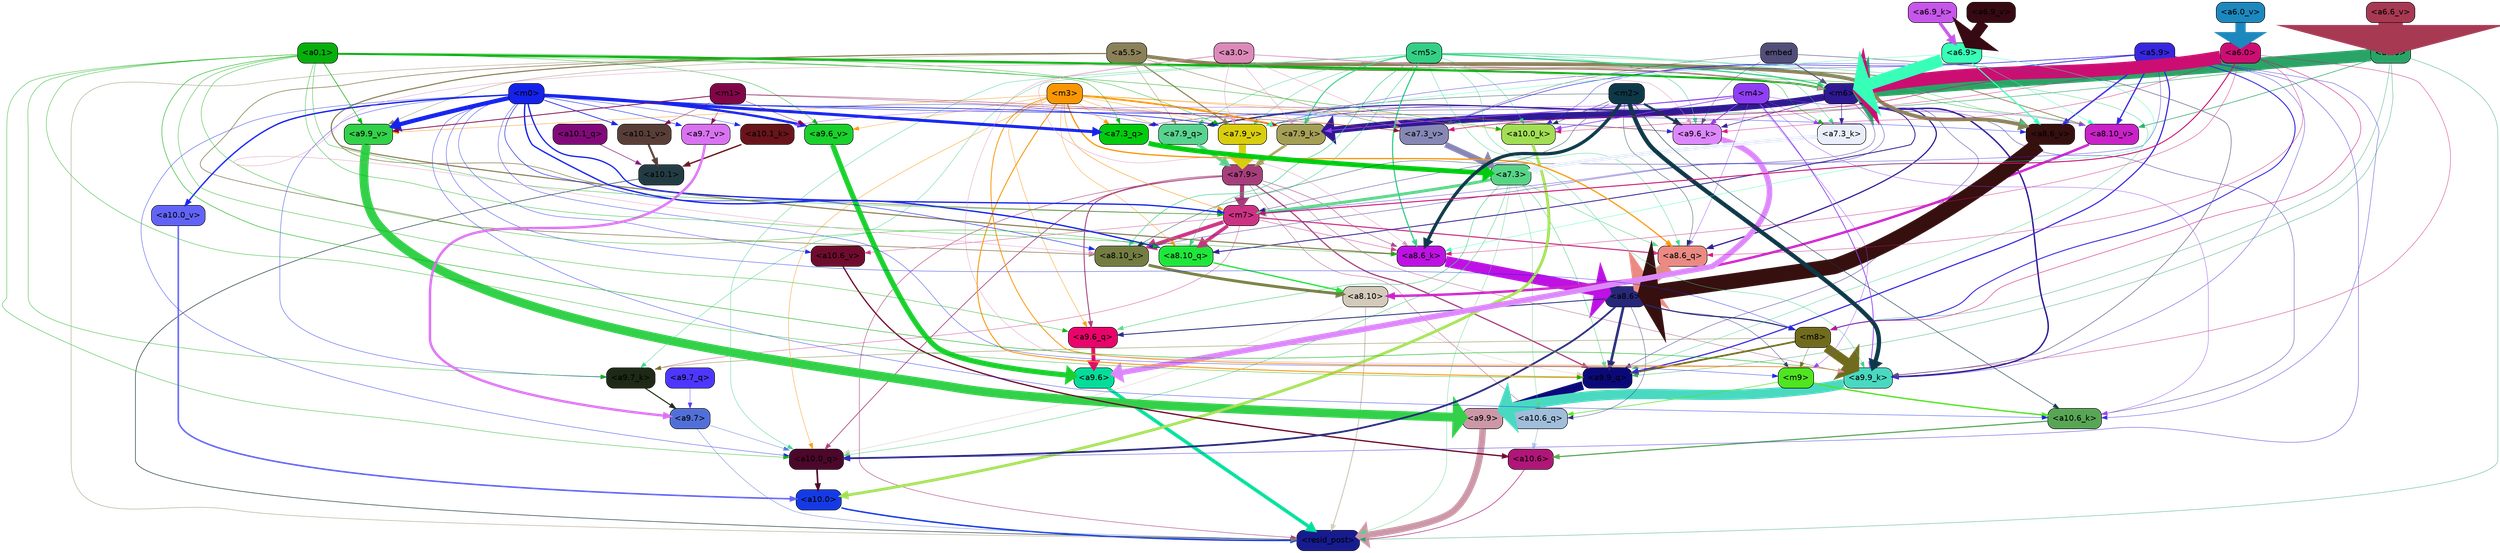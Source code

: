 strict digraph "" {
	graph [bgcolor=transparent,
		layout=dot,
		overlap=false,
		splines=true
	];
	"<a10.6>"	[color=black,
		fillcolor="#af1677",
		fontname=Helvetica,
		shape=box,
		style="filled, rounded"];
	"<resid_post>"	[color=black,
		fillcolor="#161b8f",
		fontname=Helvetica,
		shape=box,
		style="filled, rounded"];
	"<a10.6>" -> "<resid_post>"	[color="#af1677",
		penwidth=0.9498605728149414];
	"<a10.1>"	[color=black,
		fillcolor="#233c44",
		fontname=Helvetica,
		shape=box,
		style="filled, rounded"];
	"<a10.1>" -> "<resid_post>"	[color="#233c44",
		penwidth=1.0084514617919922];
	"<a10.0>"	[color=black,
		fillcolor="#153ae5",
		fontname=Helvetica,
		shape=box,
		style="filled, rounded"];
	"<a10.0>" -> "<resid_post>"	[color="#153ae5",
		penwidth=2.5814952850341797];
	"<a9.9>"	[color=black,
		fillcolor="#cc98a8",
		fontname=Helvetica,
		shape=box,
		style="filled, rounded"];
	"<a9.9>" -> "<resid_post>"	[color="#cc98a8",
		penwidth=11.610888481140137];
	"<a9.7>"	[color=black,
		fillcolor="#5170d7",
		fontname=Helvetica,
		shape=box,
		style="filled, rounded"];
	"<a9.7>" -> "<resid_post>"	[color="#5170d7",
		penwidth=0.6];
	"<a10.0_q>"	[color=black,
		fillcolor="#4c072b",
		fontname=Helvetica,
		shape=box,
		style="filled, rounded"];
	"<a9.7>" -> "<a10.0_q>"	[color="#5170d7",
		penwidth=0.6];
	"<a9.6>"	[color=black,
		fillcolor="#03dd9a",
		fontname=Helvetica,
		shape=box,
		style="filled, rounded"];
	"<a9.6>" -> "<resid_post>"	[color="#03dd9a",
		penwidth=6.121421813964844];
	"<a8.10>"	[color=black,
		fillcolor="#d3cabb",
		fontname=Helvetica,
		shape=box,
		style="filled, rounded"];
	"<a8.10>" -> "<resid_post>"	[color="#d3cabb",
		penwidth=1.7841739654541016];
	"<a8.10>" -> "<a10.0_q>"	[color="#d3cabb",
		penwidth=0.6612663269042969];
	"<a9.9_q>"	[color=black,
		fillcolor="#0a097a",
		fontname=Helvetica,
		shape=box,
		style="filled, rounded"];
	"<a8.10>" -> "<a9.9_q>"	[color="#d3cabb",
		penwidth=0.6];
	"<a7.9>"	[color=black,
		fillcolor="#a63e7b",
		fontname=Helvetica,
		shape=box,
		style="filled, rounded"];
	"<a7.9>" -> "<resid_post>"	[color="#a63e7b",
		penwidth=0.8109169006347656];
	"<a10.6_q>"	[color=black,
		fillcolor="#a0bdda",
		fontname=Helvetica,
		shape=box,
		style="filled, rounded"];
	"<a7.9>" -> "<a10.6_q>"	[color="#a63e7b",
		penwidth=0.6];
	"<a7.9>" -> "<a10.0_q>"	[color="#a63e7b",
		penwidth=1.19378662109375];
	"<m7>"	[color=black,
		fillcolor="#cc3284",
		fontname=Helvetica,
		shape=box,
		style="filled, rounded"];
	"<a7.9>" -> "<m7>"	[color="#a63e7b",
		penwidth=7.3899383544921875];
	"<a7.9>" -> "<a9.9_q>"	[color="#a63e7b",
		penwidth=2.1764984130859375];
	"<a9.6_q>"	[color=black,
		fillcolor="#ea036b",
		fontname=Helvetica,
		shape=box,
		style="filled, rounded"];
	"<a7.9>" -> "<a9.6_q>"	[color="#a63e7b",
		penwidth=1.6184196472167969];
	"<a9.9_k>"	[color=black,
		fillcolor="#49d9c0",
		fontname=Helvetica,
		shape=box,
		style="filled, rounded"];
	"<a7.9>" -> "<a9.9_k>"	[color="#a63e7b",
		penwidth=0.6];
	"<a8.6_k>"	[color=black,
		fillcolor="#be11e3",
		fontname=Helvetica,
		shape=box,
		style="filled, rounded"];
	"<a7.9>" -> "<a8.6_k>"	[color="#a63e7b",
		penwidth=0.7570610046386719];
	"<a7.3>"	[color=black,
		fillcolor="#57d486",
		fontname=Helvetica,
		shape=box,
		style="filled, rounded"];
	"<a7.3>" -> "<resid_post>"	[color="#57d486",
		penwidth=0.6];
	"<a7.3>" -> "<a10.6_q>"	[color="#57d486",
		penwidth=0.6];
	"<a7.3>" -> "<a10.0_q>"	[color="#57d486",
		penwidth=0.8208656311035156];
	"<a7.3>" -> "<m7>"	[color="#57d486",
		penwidth=5.189311981201172];
	"<a7.3>" -> "<a9.9_q>"	[color="#57d486",
		penwidth=0.8119163513183594];
	"<a7.3>" -> "<a9.6_q>"	[color="#57d486",
		penwidth=0.9649925231933594];
	"<a8.6_q>"	[color=black,
		fillcolor="#ea8a82",
		fontname=Helvetica,
		shape=box,
		style="filled, rounded"];
	"<a7.3>" -> "<a8.6_q>"	[color="#57d486",
		penwidth=0.7801322937011719];
	"<a6.6>"	[color=black,
		fillcolor="#2aa466",
		fontname=Helvetica,
		shape=box,
		style="filled, rounded"];
	"<a6.6>" -> "<resid_post>"	[color="#2aa466",
		penwidth=0.6];
	"<m6>"	[color=black,
		fillcolor="#2e1991",
		fontname=Helvetica,
		shape=box,
		style="filled, rounded"];
	"<a6.6>" -> "<m6>"	[color="#2aa466",
		penwidth=21.6163272857666];
	"<m8>"	[color=black,
		fillcolor="#706b1d",
		fontname=Helvetica,
		shape=box,
		style="filled, rounded"];
	"<a6.6>" -> "<m8>"	[color="#2aa466",
		penwidth=0.6];
	"<a6.6>" -> "<a9.9_q>"	[color="#2aa466",
		penwidth=0.6];
	"<a8.10_v>"	[color=black,
		fillcolor="#c922c8",
		fontname=Helvetica,
		shape=box,
		style="filled, rounded"];
	"<a6.6>" -> "<a8.10_v>"	[color="#2aa466",
		penwidth=1.0661506652832031];
	"<a7.3_v>"	[color=black,
		fillcolor="#8787b6",
		fontname=Helvetica,
		shape=box,
		style="filled, rounded"];
	"<a6.6>" -> "<a7.3_v>"	[color="#2aa466",
		penwidth=0.8506813049316406];
	"<a5.5>"	[color=black,
		fillcolor="#8b8158",
		fontname=Helvetica,
		shape=box,
		style="filled, rounded"];
	"<a5.5>" -> "<resid_post>"	[color="#8b8158",
		penwidth=0.6];
	"<a5.5>" -> "<m6>"	[color="#8b8158",
		penwidth=1.8430671691894531];
	"<a5.5>" -> "<m7>"	[color="#8b8158",
		penwidth=1.0865592956542969];
	"<a9.9_v>"	[color=black,
		fillcolor="#33d049",
		fontname=Helvetica,
		shape=box,
		style="filled, rounded"];
	"<a5.5>" -> "<a9.9_v>"	[color="#8b8158",
		penwidth=0.6];
	"<a8.10_k>"	[color=black,
		fillcolor="#737d41",
		fontname=Helvetica,
		shape=box,
		style="filled, rounded"];
	"<a5.5>" -> "<a8.10_k>"	[color="#8b8158",
		penwidth=1.1390800476074219];
	"<a5.5>" -> "<a8.6_k>"	[color="#8b8158",
		penwidth=2.00030517578125];
	"<a5.5>" -> "<a8.10_v>"	[color="#8b8158",
		penwidth=1.4206085205078125];
	"<a8.6_v>"	[color=black,
		fillcolor="#360f0f",
		fontname=Helvetica,
		shape=box,
		style="filled, rounded"];
	"<a5.5>" -> "<a8.6_v>"	[color="#8b8158",
		penwidth=6.534294128417969];
	"<a7.9_q>"	[color=black,
		fillcolor="#58d28f",
		fontname=Helvetica,
		shape=box,
		style="filled, rounded"];
	"<a5.5>" -> "<a7.9_q>"	[color="#8b8158",
		penwidth=0.6];
	"<a7.9_v>"	[color=black,
		fillcolor="#d9cd0f",
		fontname=Helvetica,
		shape=box,
		style="filled, rounded"];
	"<a5.5>" -> "<a7.9_v>"	[color="#8b8158",
		penwidth=2.0819549560546875];
	"<a5.5>" -> "<a7.3_v>"	[color="#8b8158",
		penwidth=0.8107681274414062];
	"<a10.6_q>" -> "<a10.6>"	[color="#a0bdda",
		penwidth=0.9244728088378906];
	"<a10.1_q>"	[color=black,
		fillcolor="#82097a",
		fontname=Helvetica,
		shape=box,
		style="filled, rounded"];
	"<a10.1_q>" -> "<a10.1>"	[color="#82097a",
		penwidth=0.9268798828125];
	"<a10.0_q>" -> "<a10.0>"	[color="#4c072b",
		penwidth=2.905670166015625];
	"<a10.6_k>"	[color=black,
		fillcolor="#58a655",
		fontname=Helvetica,
		shape=box,
		style="filled, rounded"];
	"<a10.6_k>" -> "<a10.6>"	[color="#58a655",
		penwidth=2.0319366455078125];
	"<a10.1_k>"	[color=black,
		fillcolor="#68141a",
		fontname=Helvetica,
		shape=box,
		style="filled, rounded"];
	"<a10.1_k>" -> "<a10.1>"	[color="#68141a",
		penwidth=2.4037628173828125];
	"<a10.0_k>"	[color=black,
		fillcolor="#a2de53",
		fontname=Helvetica,
		shape=box,
		style="filled, rounded"];
	"<a10.0_k>" -> "<a10.0>"	[color="#a2de53",
		penwidth=4.9319305419921875];
	"<a10.6_v>"	[color=black,
		fillcolor="#6f0c2e",
		fontname=Helvetica,
		shape=box,
		style="filled, rounded"];
	"<a10.6_v>" -> "<a10.6>"	[color="#6f0c2e",
		penwidth=2.290935516357422];
	"<a10.1_v>"	[color=black,
		fillcolor="#593e38",
		fontname=Helvetica,
		shape=box,
		style="filled, rounded"];
	"<a10.1_v>" -> "<a10.1>"	[color="#593e38",
		penwidth=3.6398468017578125];
	"<a10.0_v>"	[color=black,
		fillcolor="#6163f6",
		fontname=Helvetica,
		shape=box,
		style="filled, rounded"];
	"<a10.0_v>" -> "<a10.0>"	[color="#6163f6",
		penwidth=2.7666168212890625];
	"<m9>"	[color=black,
		fillcolor="#4fe520",
		fontname=Helvetica,
		shape=box,
		style="filled, rounded"];
	"<m9>" -> "<a10.6_q>"	[color="#4fe520",
		penwidth=1.0384025573730469];
	"<m9>" -> "<a10.6_k>"	[color="#4fe520",
		penwidth=2.371124267578125];
	"<a8.6>"	[color=black,
		fillcolor="#262979",
		fontname=Helvetica,
		shape=box,
		style="filled, rounded"];
	"<a8.6>" -> "<a10.6_q>"	[color="#262979",
		penwidth=0.6];
	"<a8.6>" -> "<a10.0_q>"	[color="#262979",
		penwidth=3.1841888427734375];
	"<a8.6>" -> "<m9>"	[color="#262979",
		penwidth=0.6];
	"<a8.6>" -> "<m8>"	[color="#262979",
		penwidth=1.972564697265625];
	"<a8.6>" -> "<a9.9_q>"	[color="#262979",
		penwidth=4.482503890991211];
	"<a8.6>" -> "<a9.6_q>"	[color="#262979",
		penwidth=1.515838623046875];
	"<m5>"	[color=black,
		fillcolor="#33d086",
		fontname=Helvetica,
		shape=box,
		style="filled, rounded"];
	"<m5>" -> "<a10.0_q>"	[color="#33d086",
		penwidth=0.6];
	"<m5>" -> "<a10.0_k>"	[color="#33d086",
		penwidth=0.6];
	"<m5>" -> "<m6>"	[color="#33d086",
		penwidth=2.143606185913086];
	"<m5>" -> "<a9.9_q>"	[color="#33d086",
		penwidth=0.6];
	"<m5>" -> "<a9.9_k>"	[color="#33d086",
		penwidth=0.6];
	"<a9.7_k>"	[color=black,
		fillcolor="#1e2916",
		fontname=Helvetica,
		shape=box,
		style="filled, rounded"];
	"<m5>" -> "<a9.7_k>"	[color="#33d086",
		penwidth=0.6];
	"<a9.6_k>"	[color=black,
		fillcolor="#dd87fc",
		fontname=Helvetica,
		shape=box,
		style="filled, rounded"];
	"<m5>" -> "<a9.6_k>"	[color="#33d086",
		penwidth=0.7197036743164062];
	"<a8.10_q>"	[color=black,
		fillcolor="#1fe63a",
		fontname=Helvetica,
		shape=box,
		style="filled, rounded"];
	"<m5>" -> "<a8.10_q>"	[color="#33d086",
		penwidth=0.7198371887207031];
	"<m5>" -> "<a8.6_q>"	[color="#33d086",
		penwidth=0.6];
	"<m5>" -> "<a8.10_k>"	[color="#33d086",
		penwidth=0.9238471984863281];
	"<m5>" -> "<a8.6_k>"	[color="#33d086",
		penwidth=2.1219520568847656];
	"<m5>" -> "<a8.6_v>"	[color="#33d086",
		penwidth=0.6];
	"<m5>" -> "<a7.9_q>"	[color="#33d086",
		penwidth=0.6];
	"<a7.9_k>"	[color=black,
		fillcolor="#a59f56",
		fontname=Helvetica,
		shape=box,
		style="filled, rounded"];
	"<m5>" -> "<a7.9_k>"	[color="#33d086",
		penwidth=1.7779998779296875];
	"<a7.3_k>"	[color=black,
		fillcolor="#e9eefa",
		fontname=Helvetica,
		shape=box,
		style="filled, rounded"];
	"<m5>" -> "<a7.3_k>"	[color="#33d086",
		penwidth=0.6];
	"<m5>" -> "<a7.9_v>"	[color="#33d086",
		penwidth=0.6];
	"<a5.9>"	[color=black,
		fillcolor="#3626df",
		fontname=Helvetica,
		shape=box,
		style="filled, rounded"];
	"<a5.9>" -> "<a10.0_q>"	[color="#3626df",
		penwidth=0.6463394165039062];
	"<a5.9>" -> "<a10.6_k>"	[color="#3626df",
		penwidth=0.6];
	"<a5.9>" -> "<a10.0_k>"	[color="#3626df",
		penwidth=0.6];
	"<a5.9>" -> "<m6>"	[color="#3626df",
		penwidth=1.4513568878173828];
	"<a5.9>" -> "<m7>"	[color="#3626df",
		penwidth=0.6];
	"<a5.9>" -> "<m8>"	[color="#3626df",
		penwidth=1.6550712585449219];
	"<a5.9>" -> "<a9.9_q>"	[color="#3626df",
		penwidth=2.019031524658203];
	"<a5.9>" -> "<a9.9_k>"	[color="#3626df",
		penwidth=0.6];
	"<a5.9>" -> "<a8.10_v>"	[color="#3626df",
		penwidth=2.2765426635742188];
	"<a5.9>" -> "<a8.6_v>"	[color="#3626df",
		penwidth=2.4934005737304688];
	"<a5.9>" -> "<a7.9_v>"	[color="#3626df",
		penwidth=0.6];
	"<a5.9>" -> "<a7.3_v>"	[color="#3626df",
		penwidth=0.9861984252929688];
	"<m3>"	[color=black,
		fillcolor="#fa9604",
		fontname=Helvetica,
		shape=box,
		style="filled, rounded"];
	"<m3>" -> "<a10.0_q>"	[color="#fa9604",
		penwidth=0.6597442626953125];
	"<m3>" -> "<a10.0_k>"	[color="#fa9604",
		penwidth=0.6506614685058594];
	"<m3>" -> "<m7>"	[color="#fa9604",
		penwidth=0.7659339904785156];
	"<m3>" -> "<a9.9_q>"	[color="#fa9604",
		penwidth=1.6276321411132812];
	"<m3>" -> "<a9.6_q>"	[color="#fa9604",
		penwidth=0.6724472045898438];
	"<m3>" -> "<a9.9_k>"	[color="#fa9604",
		penwidth=1.4574642181396484];
	"<m3>" -> "<a9.6_k>"	[color="#fa9604",
		penwidth=0.6];
	"<m3>" -> "<a9.9_v>"	[color="#fa9604",
		penwidth=0.6589469909667969];
	"<a9.6_v>"	[color=black,
		fillcolor="#19d02c",
		fontname=Helvetica,
		shape=box,
		style="filled, rounded"];
	"<m3>" -> "<a9.6_v>"	[color="#fa9604",
		penwidth=0.6];
	"<m3>" -> "<a8.10_q>"	[color="#fa9604",
		penwidth=0.6];
	"<m3>" -> "<a8.6_q>"	[color="#fa9604",
		penwidth=2.1676406860351562];
	"<m3>" -> "<a7.9_q>"	[color="#fa9604",
		penwidth=0.6];
	"<a7.3_q>"	[color=black,
		fillcolor="#01cb0f",
		fontname=Helvetica,
		shape=box,
		style="filled, rounded"];
	"<m3>" -> "<a7.3_q>"	[color="#fa9604",
		penwidth=0.6];
	"<m3>" -> "<a7.9_k>"	[color="#fa9604",
		penwidth=2.978912353515625];
	"<m3>" -> "<a7.9_v>"	[color="#fa9604",
		penwidth=0.6];
	"<m3>" -> "<a7.3_v>"	[color="#fa9604",
		penwidth=0.6];
	"<m0>"	[color=black,
		fillcolor="#1422eb",
		fontname=Helvetica,
		shape=box,
		style="filled, rounded"];
	"<m0>" -> "<a10.0_q>"	[color="#1422eb",
		penwidth=0.6];
	"<m0>" -> "<a10.6_k>"	[color="#1422eb",
		penwidth=0.6];
	"<m0>" -> "<a10.1_k>"	[color="#1422eb",
		penwidth=0.6];
	"<m0>" -> "<a10.6_v>"	[color="#1422eb",
		penwidth=0.6];
	"<m0>" -> "<a10.1_v>"	[color="#1422eb",
		penwidth=1.3360328674316406];
	"<m0>" -> "<a10.0_v>"	[color="#1422eb",
		penwidth=2.4083595275878906];
	"<m0>" -> "<m9>"	[color="#1422eb",
		penwidth=0.6];
	"<m0>" -> "<m7>"	[color="#1422eb",
		penwidth=2.224945068359375];
	"<m0>" -> "<m8>"	[color="#1422eb",
		penwidth=0.6];
	"<m0>" -> "<a9.7_k>"	[color="#1422eb",
		penwidth=0.6];
	"<m0>" -> "<a9.6_k>"	[color="#1422eb",
		penwidth=0.6];
	"<m0>" -> "<a9.9_v>"	[color="#1422eb",
		penwidth=7.537467956542969];
	"<a9.7_v>"	[color=black,
		fillcolor="#d972f0",
		fontname=Helvetica,
		shape=box,
		style="filled, rounded"];
	"<m0>" -> "<a9.7_v>"	[color="#1422eb",
		penwidth=0.8575286865234375];
	"<m0>" -> "<a9.6_v>"	[color="#1422eb",
		penwidth=4.1688385009765625];
	"<m0>" -> "<a8.10_q>"	[color="#1422eb",
		penwidth=2.3761940002441406];
	"<m0>" -> "<a8.10_k>"	[color="#1422eb",
		penwidth=0.9220962524414062];
	"<m0>" -> "<a8.6_v>"	[color="#1422eb",
		penwidth=0.6];
	"<m0>" -> "<a7.9_q>"	[color="#1422eb",
		penwidth=0.6];
	"<m0>" -> "<a7.3_q>"	[color="#1422eb",
		penwidth=5.264301300048828];
	"<m0>" -> "<a7.9_v>"	[color="#1422eb",
		penwidth=1.2114486694335938];
	"<a0.1>"	[color=black,
		fillcolor="#06af0b",
		fontname=Helvetica,
		shape=box,
		style="filled, rounded"];
	"<a0.1>" -> "<a10.0_q>"	[color="#06af0b",
		penwidth=0.6];
	"<a0.1>" -> "<a10.0_k>"	[color="#06af0b",
		penwidth=0.6768684387207031];
	"<a0.1>" -> "<m6>"	[color="#06af0b",
		penwidth=3.4290084838867188];
	"<a0.1>" -> "<m7>"	[color="#06af0b",
		penwidth=0.6];
	"<a0.1>" -> "<a9.9_q>"	[color="#06af0b",
		penwidth=0.6];
	"<a0.1>" -> "<a9.6_q>"	[color="#06af0b",
		penwidth=0.6];
	"<a0.1>" -> "<a9.9_k>"	[color="#06af0b",
		penwidth=0.81341552734375];
	"<a0.1>" -> "<a9.7_k>"	[color="#06af0b",
		penwidth=0.6];
	"<a0.1>" -> "<a9.9_v>"	[color="#06af0b",
		penwidth=1.062591552734375];
	"<a0.1>" -> "<a9.6_v>"	[color="#06af0b",
		penwidth=0.6];
	"<a0.1>" -> "<a8.10_q>"	[color="#06af0b",
		penwidth=0.6];
	"<a0.1>" -> "<a8.6_k>"	[color="#06af0b",
		penwidth=0.6];
	"<a0.1>" -> "<a8.10_v>"	[color="#06af0b",
		penwidth=0.6];
	"<a0.1>" -> "<a7.3_q>"	[color="#06af0b",
		penwidth=0.6];
	"<a0.1>" -> "<a7.3_k>"	[color="#06af0b",
		penwidth=0.6];
	"<a0.1>" -> "<a7.9_v>"	[color="#06af0b",
		penwidth=0.6];
	"<m6>" -> "<a10.6_k>"	[color="#2e1991",
		penwidth=0.6];
	"<m6>" -> "<m7>"	[color="#2e1991",
		penwidth=0.6];
	"<m6>" -> "<a9.9_q>"	[color="#2e1991",
		penwidth=0.6];
	"<m6>" -> "<a9.9_k>"	[color="#2e1991",
		penwidth=2.533975601196289];
	"<m6>" -> "<a9.6_k>"	[color="#2e1991",
		penwidth=0.9471282958984375];
	"<m6>" -> "<a8.10_q>"	[color="#2e1991",
		penwidth=1.4854621887207031];
	"<m6>" -> "<a8.6_q>"	[color="#2e1991",
		penwidth=2.0796165466308594];
	"<m6>" -> "<a8.10_k>"	[color="#2e1991",
		penwidth=0.6];
	"<m6>" -> "<a7.9_q>"	[color="#2e1991",
		penwidth=1.9016571044921875];
	"<m6>" -> "<a7.3_q>"	[color="#2e1991",
		penwidth=0.6];
	"<m6>" -> "<a7.9_k>"	[color="#2e1991",
		penwidth=12.277053833007812];
	"<m6>" -> "<a7.3_k>"	[color="#2e1991",
		penwidth=0.8951148986816406];
	"<m6>" -> "<a7.9_v>"	[color="#2e1991",
		penwidth=0.8897933959960938];
	"<m4>"	[color=black,
		fillcolor="#8f3ef4",
		fontname=Helvetica,
		shape=box,
		style="filled, rounded"];
	"<m4>" -> "<a10.6_k>"	[color="#8f3ef4",
		penwidth=0.6];
	"<m4>" -> "<a10.1_k>"	[color="#8f3ef4",
		penwidth=0.6];
	"<m4>" -> "<a10.0_k>"	[color="#8f3ef4",
		penwidth=1.230804443359375];
	"<m4>" -> "<m9>"	[color="#8f3ef4",
		penwidth=0.6];
	"<m4>" -> "<a9.9_k>"	[color="#8f3ef4",
		penwidth=1.3186264038085938];
	"<m4>" -> "<a9.6_k>"	[color="#8f3ef4",
		penwidth=1.3722038269042969];
	"<m4>" -> "<a8.6_q>"	[color="#8f3ef4",
		penwidth=0.6];
	"<m4>" -> "<a8.10_v>"	[color="#8f3ef4",
		penwidth=0.6];
	"<m4>" -> "<a7.9_k>"	[color="#8f3ef4",
		penwidth=1.5913276672363281];
	"<m4>" -> "<a7.3_k>"	[color="#8f3ef4",
		penwidth=0.6];
	"<m2>"	[color=black,
		fillcolor="#0d3848",
		fontname=Helvetica,
		shape=box,
		style="filled, rounded"];
	"<m2>" -> "<a10.6_k>"	[color="#0d3848",
		penwidth=0.8380241394042969];
	"<m2>" -> "<a10.0_k>"	[color="#0d3848",
		penwidth=0.6622200012207031];
	"<m2>" -> "<a9.9_k>"	[color="#0d3848",
		penwidth=7.476325988769531];
	"<m2>" -> "<a9.6_k>"	[color="#0d3848",
		penwidth=3.761505126953125];
	"<m2>" -> "<a8.6_q>"	[color="#0d3848",
		penwidth=0.6];
	"<m2>" -> "<a8.10_k>"	[color="#0d3848",
		penwidth=0.6];
	"<m2>" -> "<a8.6_k>"	[color="#0d3848",
		penwidth=5.699577331542969];
	"<m2>" -> "<a7.9_q>"	[color="#0d3848",
		penwidth=0.6];
	"<a6.0>"	[color=black,
		fillcolor="#cc0e73",
		fontname=Helvetica,
		shape=box,
		style="filled, rounded"];
	"<a6.0>" -> "<a10.0_k>"	[color="#cc0e73",
		penwidth=0.6];
	"<a6.0>" -> "<m6>"	[color="#cc0e73",
		penwidth=23.31447410583496];
	"<a6.0>" -> "<m7>"	[color="#cc0e73",
		penwidth=1.694061279296875];
	"<a6.0>" -> "<m8>"	[color="#cc0e73",
		penwidth=0.7418403625488281];
	"<a6.0>" -> "<a9.9_k>"	[color="#cc0e73",
		penwidth=0.6];
	"<a6.0>" -> "<a9.6_k>"	[color="#cc0e73",
		penwidth=0.6];
	"<a6.0>" -> "<a8.6_q>"	[color="#cc0e73",
		penwidth=0.6];
	"<a6.0>" -> "<a8.6_k>"	[color="#cc0e73",
		penwidth=0.6];
	"<a6.0>" -> "<a7.3_v>"	[color="#cc0e73",
		penwidth=0.9905738830566406];
	"<m7>" -> "<a10.6_v>"	[color="#cc3284",
		penwidth=0.6];
	"<m7>" -> "<a9.7_k>"	[color="#cc3284",
		penwidth=0.6];
	"<m7>" -> "<a8.10_q>"	[color="#cc3284",
		penwidth=6.2237091064453125];
	"<m7>" -> "<a8.6_q>"	[color="#cc3284",
		penwidth=1.9677276611328125];
	"<m7>" -> "<a8.10_k>"	[color="#cc3284",
		penwidth=6.505390167236328];
	"<m7>" -> "<a8.6_k>"	[color="#cc3284",
		penwidth=0.6821136474609375];
	"<m1>"	[color=black,
		fillcolor="#800647",
		fontname=Helvetica,
		shape=box,
		style="filled, rounded"];
	"<m1>" -> "<a10.1_v>"	[color="#800647",
		penwidth=0.6];
	"<m1>" -> "<a9.9_v>"	[color="#800647",
		penwidth=1.4082679748535156];
	"<m1>" -> "<a9.7_v>"	[color="#800647",
		penwidth=0.6];
	"<m1>" -> "<a9.6_v>"	[color="#800647",
		penwidth=0.6];
	"<m1>" -> "<a7.9_k>"	[color="#800647",
		penwidth=0.6];
	"<m1>" -> "<a7.3_v>"	[color="#800647",
		penwidth=0.6];
	"<m8>" -> "<m9>"	[color="#706b1d",
		penwidth=0.6];
	"<m8>" -> "<a9.9_q>"	[color="#706b1d",
		penwidth=3.073810577392578];
	"<m8>" -> "<a9.9_k>"	[color="#706b1d",
		penwidth=16.255420684814453];
	"<m8>" -> "<a9.7_k>"	[color="#706b1d",
		penwidth=0.6];
	"<a9.9_q>" -> "<a9.9>"	[color="#0a097a",
		penwidth=15.310546875];
	"<a9.7_q>"	[color=black,
		fillcolor="#4d37ff",
		fontname=Helvetica,
		shape=box,
		style="filled, rounded"];
	"<a9.7_q>" -> "<a9.7>"	[color="#4d37ff",
		penwidth=0.6];
	"<a9.6_q>" -> "<a9.6>"	[color="#ea036b",
		penwidth=6.823722839355469];
	"<a9.9_k>" -> "<a9.9>"	[color="#49d9c0",
		penwidth=17.953022003173828];
	"<a9.7_k>" -> "<a9.7>"	[color="#1e2916",
		penwidth=1.85101318359375];
	"<a9.6_k>" -> "<a9.6>"	[color="#dd87fc",
		penwidth=9.787818908691406];
	"<a9.9_v>" -> "<a9.9>"	[color="#33d049",
		penwidth=15.728643417358398];
	"<a9.7_v>" -> "<a9.7>"	[color="#d972f0",
		penwidth=4.305488586425781];
	"<a9.6_v>" -> "<a9.6>"	[color="#19d02c",
		penwidth=9.212547302246094];
	"<a3.0>"	[color=black,
		fillcolor="#dc89b9",
		fontname=Helvetica,
		shape=box,
		style="filled, rounded"];
	"<a3.0>" -> "<m6>"	[color="#dc89b9",
		penwidth=1.0663299560546875];
	"<a3.0>" -> "<a9.9_k>"	[color="#dc89b9",
		penwidth=0.6];
	"<a3.0>" -> "<a9.6_k>"	[color="#dc89b9",
		penwidth=0.6];
	"<a3.0>" -> "<a8.10_k>"	[color="#dc89b9",
		penwidth=0.6];
	"<a3.0>" -> "<a8.6_k>"	[color="#dc89b9",
		penwidth=0.6];
	"<a3.0>" -> "<a7.9_k>"	[color="#dc89b9",
		penwidth=0.6];
	"<a3.0>" -> "<a7.9_v>"	[color="#dc89b9",
		penwidth=0.6];
	"<a3.0>" -> "<a7.3_v>"	[color="#dc89b9",
		penwidth=0.6];
	embed	[color=black,
		fillcolor="#514e79",
		fontname=Helvetica,
		shape=box,
		style="filled, rounded"];
	embed -> "<m6>"	[color="#514e79",
		penwidth=1.6749610900878906];
	embed -> "<a9.9_k>"	[color="#514e79",
		penwidth=0.8602714538574219];
	embed -> "<a9.6_k>"	[color="#514e79",
		penwidth=0.6];
	embed -> "<a7.3_v>"	[color="#514e79",
		penwidth=0.6];
	"<a8.10_q>" -> "<a8.10>"	[color="#1fe63a",
		penwidth=2.2933731079101562];
	"<a8.6_q>" -> "<a8.6>"	[color="#ea8a82",
		penwidth=22.21251106262207];
	"<a8.10_k>" -> "<a8.10>"	[color="#737d41",
		penwidth=5.009056091308594];
	"<a8.6_k>" -> "<a8.6>"	[color="#be11e3",
		penwidth=19.114789962768555];
	"<a8.10_v>" -> "<a8.10>"	[color="#c922c8",
		penwidth=4.248416900634766];
	"<a8.6_v>" -> "<a8.6>"	[color="#360f0f",
		penwidth=27.461654663085938];
	"<a6.9>"	[color=black,
		fillcolor="#37ffb7",
		fontname=Helvetica,
		shape=box,
		style="filled, rounded"];
	"<a6.9>" -> "<m6>"	[color="#37ffb7",
		penwidth=21.47117805480957];
	"<a6.9>" -> "<a8.6_k>"	[color="#37ffb7",
		penwidth=0.6];
	"<a6.9>" -> "<a8.10_v>"	[color="#37ffb7",
		penwidth=0.6];
	"<a6.9>" -> "<a8.6_v>"	[color="#37ffb7",
		penwidth=2.0546798706054688];
	"<a6.9>" -> "<a7.9_v>"	[color="#37ffb7",
		penwidth=0.6];
	"<a7.9_q>" -> "<a7.9>"	[color="#58d28f",
		penwidth=5.6087493896484375];
	"<a7.3_q>" -> "<a7.3>"	[color="#01cb0f",
		penwidth=8.568470001220703];
	"<a7.9_k>" -> "<a7.9>"	[color="#a59f56",
		penwidth=4.179893493652344];
	"<a7.3_k>" -> "<a7.3>"	[color="#e9eefa",
		penwidth=7.138481140136719];
	"<a7.9_v>" -> "<a7.9>"	[color="#d9cd0f",
		penwidth=12.677261352539062];
	"<a7.3_v>" -> "<a7.3>"	[color="#8787b6",
		penwidth=10.205863952636719];
	"<a6.9_k>"	[color=black,
		fillcolor="#c756ea",
		fontname=Helvetica,
		shape=box,
		style="filled, rounded"];
	"<a6.9_k>" -> "<a6.9>"	[color="#c756ea",
		penwidth=5.597904205322266];
	"<a6.9_v>"	[color=black,
		fillcolor="#360913",
		fontname=Helvetica,
		shape=box,
		style="filled, rounded"];
	"<a6.9_v>" -> "<a6.9>"	[color="#360913",
		penwidth=19.20796775817871];
	"<a6.6_v>"	[color=black,
		fillcolor="#a73953",
		fontname=Helvetica,
		shape=box,
		style="filled, rounded"];
	"<a6.6_v>" -> "<a6.6>"	[color="#a73953",
		penwidth=43.14964985847473];
	"<a6.0_v>"	[color=black,
		fillcolor="#1c88be",
		fontname=Helvetica,
		shape=box,
		style="filled, rounded"];
	"<a6.0_v>" -> "<a6.0>"	[color="#1c88be",
		penwidth=18.152097702026367];
}
